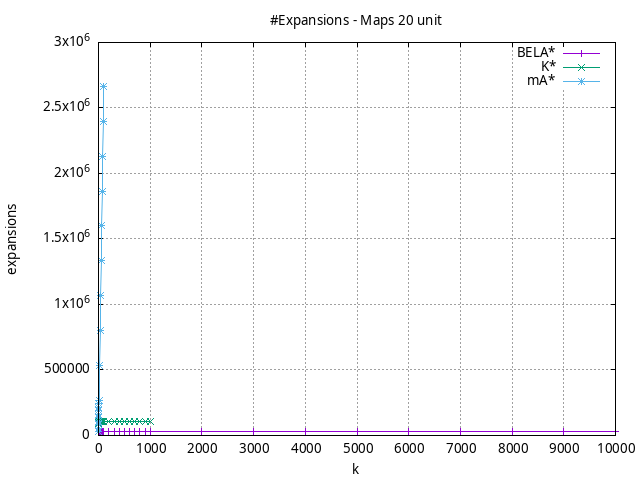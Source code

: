 #!/usr/bin/gnuplot
# -*- coding: utf-8 -*-
#
# results/maps/unit/20/random512-20.heuristic.unit.expansions.gnuplot
#
# Started on 04/03/2024 23:11:07
# Author: Carlos Linares López
set grid
set xlabel "k"
set ylabel "expansions"

set title "#Expansions - Maps 20 unit"

set terminal png enhanced font "Ariel,10"
set output 'random512-20.heuristic.unit.expansions.png'

plot "-" title "BELA*"      with linesp, "-" title "K*"      with linesp, "-" title "mA*"      with linesp

	1 27484.18
	2 27485.19
	3 27486.19
	4 27487.05
	5 27487.69
	6 27488.25
	7 27488.92
	8 27489.24
	9 27489.63
	10 27490.14
	20 27493.0
	30 27494.76
	40 27495.97
	50 27497.1
	60 27497.79
	70 27498.61
	80 27499.24
	90 27499.55
	100 27500.14
	200 27503.91
	300 27505.89
	400 27507.59
	500 27508.68
	600 27509.59
	700 27510.36
	800 27511.13
	900 27511.92
	1000 27512.94
	2000 27517.3
	3000 27520.32
	4000 27522.75
	5000 27523.89
	6000 27524.84
	7000 27526.35
	8000 27527.2
	9000 27527.72
	10000 27528.33
end
	1 26976.17
	2 90813.3
	3 100208.33
	4 109026.82
	5 109026.82
	6 109026.82
	7 109026.82
	8 109026.82
	9 109026.82
	10 109026.82
	20 109026.82
	30 109026.82
	40 109026.82
	50 109026.82
	60 109026.82
	70 109026.82
	80 109026.82
	90 109026.82
	100 109026.82
	200 109026.82
	300 109026.82
	400 109026.82
	500 109026.82
	600 109026.82
	700 109026.82
	800 109026.82
	900 109026.82
	1000 109026.82
end
	1 27484.18
	2 54905.31
	3 81828.82
	4 108706.1
	5 135533.55
	6 162364.77
	7 189215.81
	8 215983.68
	9 242742.63
	10 269489.7
	20 536429.51
	30 802785.91
	40 1068788.34
	50 1334538.66
	60 1600079.38
	70 1865452.33
	80 2130671.2
	90 2395754.13
	100 2660764.85
end

